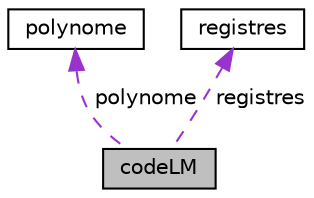 digraph "codeLM"
{
 // LATEX_PDF_SIZE
  edge [fontname="Helvetica",fontsize="10",labelfontname="Helvetica",labelfontsize="10"];
  node [fontname="Helvetica",fontsize="10",shape=record];
  Node1 [label="codeLM",height=0.2,width=0.4,color="black", fillcolor="grey75", style="filled", fontcolor="black",tooltip=" "];
  Node2 -> Node1 [dir="back",color="darkorchid3",fontsize="10",style="dashed",label=" polynome" ,fontname="Helvetica"];
  Node2 [label="polynome",height=0.2,width=0.4,color="black", fillcolor="white", style="filled",URL="$structpolynome.html",tooltip=" "];
  Node3 -> Node1 [dir="back",color="darkorchid3",fontsize="10",style="dashed",label=" registres" ,fontname="Helvetica"];
  Node3 [label="registres",height=0.2,width=0.4,color="black", fillcolor="white", style="filled",URL="$structregistres.html",tooltip=" "];
}
